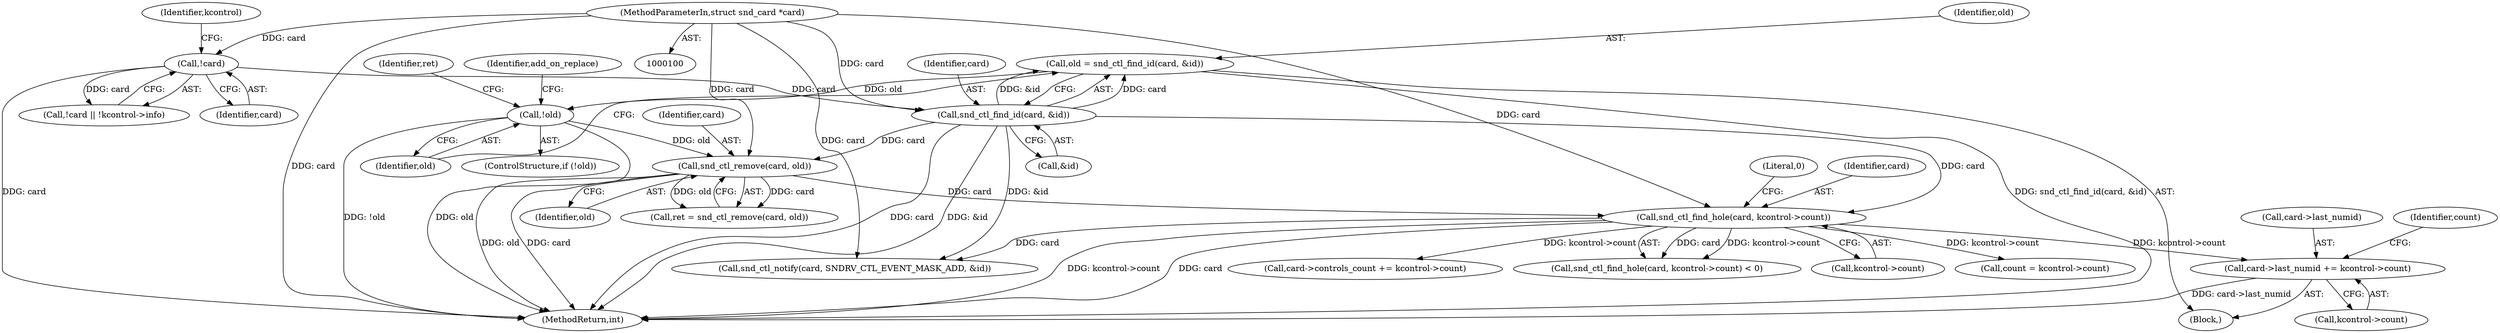 digraph "0_linux_fd9f26e4eca5d08a27d12c0933fceef76ed9663d_1@pointer" {
"1000227" [label="(Call,card->last_numid += kcontrol->count)"];
"1000183" [label="(Call,snd_ctl_find_hole(card, kcontrol->count))"];
"1000143" [label="(Call,snd_ctl_find_id(card, &id))"];
"1000119" [label="(Call,!card)"];
"1000101" [label="(MethodParameterIn,struct snd_card *card)"];
"1000166" [label="(Call,snd_ctl_remove(card, old))"];
"1000148" [label="(Call,!old)"];
"1000141" [label="(Call,old = snd_ctl_find_id(card, &id))"];
"1000104" [label="(Block,)"];
"1000228" [label="(Call,card->last_numid)"];
"1000185" [label="(Call,kcontrol->count)"];
"1000148" [label="(Call,!old)"];
"1000147" [label="(ControlStructure,if (!old))"];
"1000183" [label="(Call,snd_ctl_find_hole(card, kcontrol->count))"];
"1000231" [label="(Call,kcontrol->count)"];
"1000145" [label="(Call,&id)"];
"1000234" [label="(Call,count = kcontrol->count)"];
"1000164" [label="(Call,ret = snd_ctl_remove(card, old))"];
"1000168" [label="(Identifier,old)"];
"1000235" [label="(Identifier,count)"];
"1000101" [label="(MethodParameterIn,struct snd_card *card)"];
"1000263" [label="(Call,snd_ctl_notify(card, SNDRV_CTL_EVENT_MASK_ADD, &id))"];
"1000118" [label="(Call,!card || !kcontrol->info)"];
"1000209" [label="(Call,card->controls_count += kcontrol->count)"];
"1000227" [label="(Call,card->last_numid += kcontrol->count)"];
"1000188" [label="(Literal,0)"];
"1000119" [label="(Call,!card)"];
"1000144" [label="(Identifier,card)"];
"1000184" [label="(Identifier,card)"];
"1000120" [label="(Identifier,card)"];
"1000149" [label="(Identifier,old)"];
"1000142" [label="(Identifier,old)"];
"1000275" [label="(MethodReturn,int)"];
"1000182" [label="(Call,snd_ctl_find_hole(card, kcontrol->count) < 0)"];
"1000123" [label="(Identifier,kcontrol)"];
"1000166" [label="(Call,snd_ctl_remove(card, old))"];
"1000141" [label="(Call,old = snd_ctl_find_id(card, &id))"];
"1000152" [label="(Identifier,add_on_replace)"];
"1000165" [label="(Identifier,ret)"];
"1000143" [label="(Call,snd_ctl_find_id(card, &id))"];
"1000167" [label="(Identifier,card)"];
"1000227" -> "1000104"  [label="AST: "];
"1000227" -> "1000231"  [label="CFG: "];
"1000228" -> "1000227"  [label="AST: "];
"1000231" -> "1000227"  [label="AST: "];
"1000235" -> "1000227"  [label="CFG: "];
"1000227" -> "1000275"  [label="DDG: card->last_numid"];
"1000183" -> "1000227"  [label="DDG: kcontrol->count"];
"1000183" -> "1000182"  [label="AST: "];
"1000183" -> "1000185"  [label="CFG: "];
"1000184" -> "1000183"  [label="AST: "];
"1000185" -> "1000183"  [label="AST: "];
"1000188" -> "1000183"  [label="CFG: "];
"1000183" -> "1000275"  [label="DDG: kcontrol->count"];
"1000183" -> "1000275"  [label="DDG: card"];
"1000183" -> "1000182"  [label="DDG: card"];
"1000183" -> "1000182"  [label="DDG: kcontrol->count"];
"1000143" -> "1000183"  [label="DDG: card"];
"1000166" -> "1000183"  [label="DDG: card"];
"1000101" -> "1000183"  [label="DDG: card"];
"1000183" -> "1000209"  [label="DDG: kcontrol->count"];
"1000183" -> "1000234"  [label="DDG: kcontrol->count"];
"1000183" -> "1000263"  [label="DDG: card"];
"1000143" -> "1000141"  [label="AST: "];
"1000143" -> "1000145"  [label="CFG: "];
"1000144" -> "1000143"  [label="AST: "];
"1000145" -> "1000143"  [label="AST: "];
"1000141" -> "1000143"  [label="CFG: "];
"1000143" -> "1000275"  [label="DDG: card"];
"1000143" -> "1000275"  [label="DDG: &id"];
"1000143" -> "1000141"  [label="DDG: card"];
"1000143" -> "1000141"  [label="DDG: &id"];
"1000119" -> "1000143"  [label="DDG: card"];
"1000101" -> "1000143"  [label="DDG: card"];
"1000143" -> "1000166"  [label="DDG: card"];
"1000143" -> "1000263"  [label="DDG: &id"];
"1000119" -> "1000118"  [label="AST: "];
"1000119" -> "1000120"  [label="CFG: "];
"1000120" -> "1000119"  [label="AST: "];
"1000123" -> "1000119"  [label="CFG: "];
"1000118" -> "1000119"  [label="CFG: "];
"1000119" -> "1000275"  [label="DDG: card"];
"1000119" -> "1000118"  [label="DDG: card"];
"1000101" -> "1000119"  [label="DDG: card"];
"1000101" -> "1000100"  [label="AST: "];
"1000101" -> "1000275"  [label="DDG: card"];
"1000101" -> "1000166"  [label="DDG: card"];
"1000101" -> "1000263"  [label="DDG: card"];
"1000166" -> "1000164"  [label="AST: "];
"1000166" -> "1000168"  [label="CFG: "];
"1000167" -> "1000166"  [label="AST: "];
"1000168" -> "1000166"  [label="AST: "];
"1000164" -> "1000166"  [label="CFG: "];
"1000166" -> "1000275"  [label="DDG: old"];
"1000166" -> "1000275"  [label="DDG: card"];
"1000166" -> "1000164"  [label="DDG: card"];
"1000166" -> "1000164"  [label="DDG: old"];
"1000148" -> "1000166"  [label="DDG: old"];
"1000148" -> "1000147"  [label="AST: "];
"1000148" -> "1000149"  [label="CFG: "];
"1000149" -> "1000148"  [label="AST: "];
"1000152" -> "1000148"  [label="CFG: "];
"1000165" -> "1000148"  [label="CFG: "];
"1000148" -> "1000275"  [label="DDG: old"];
"1000148" -> "1000275"  [label="DDG: !old"];
"1000141" -> "1000148"  [label="DDG: old"];
"1000141" -> "1000104"  [label="AST: "];
"1000142" -> "1000141"  [label="AST: "];
"1000149" -> "1000141"  [label="CFG: "];
"1000141" -> "1000275"  [label="DDG: snd_ctl_find_id(card, &id)"];
}
